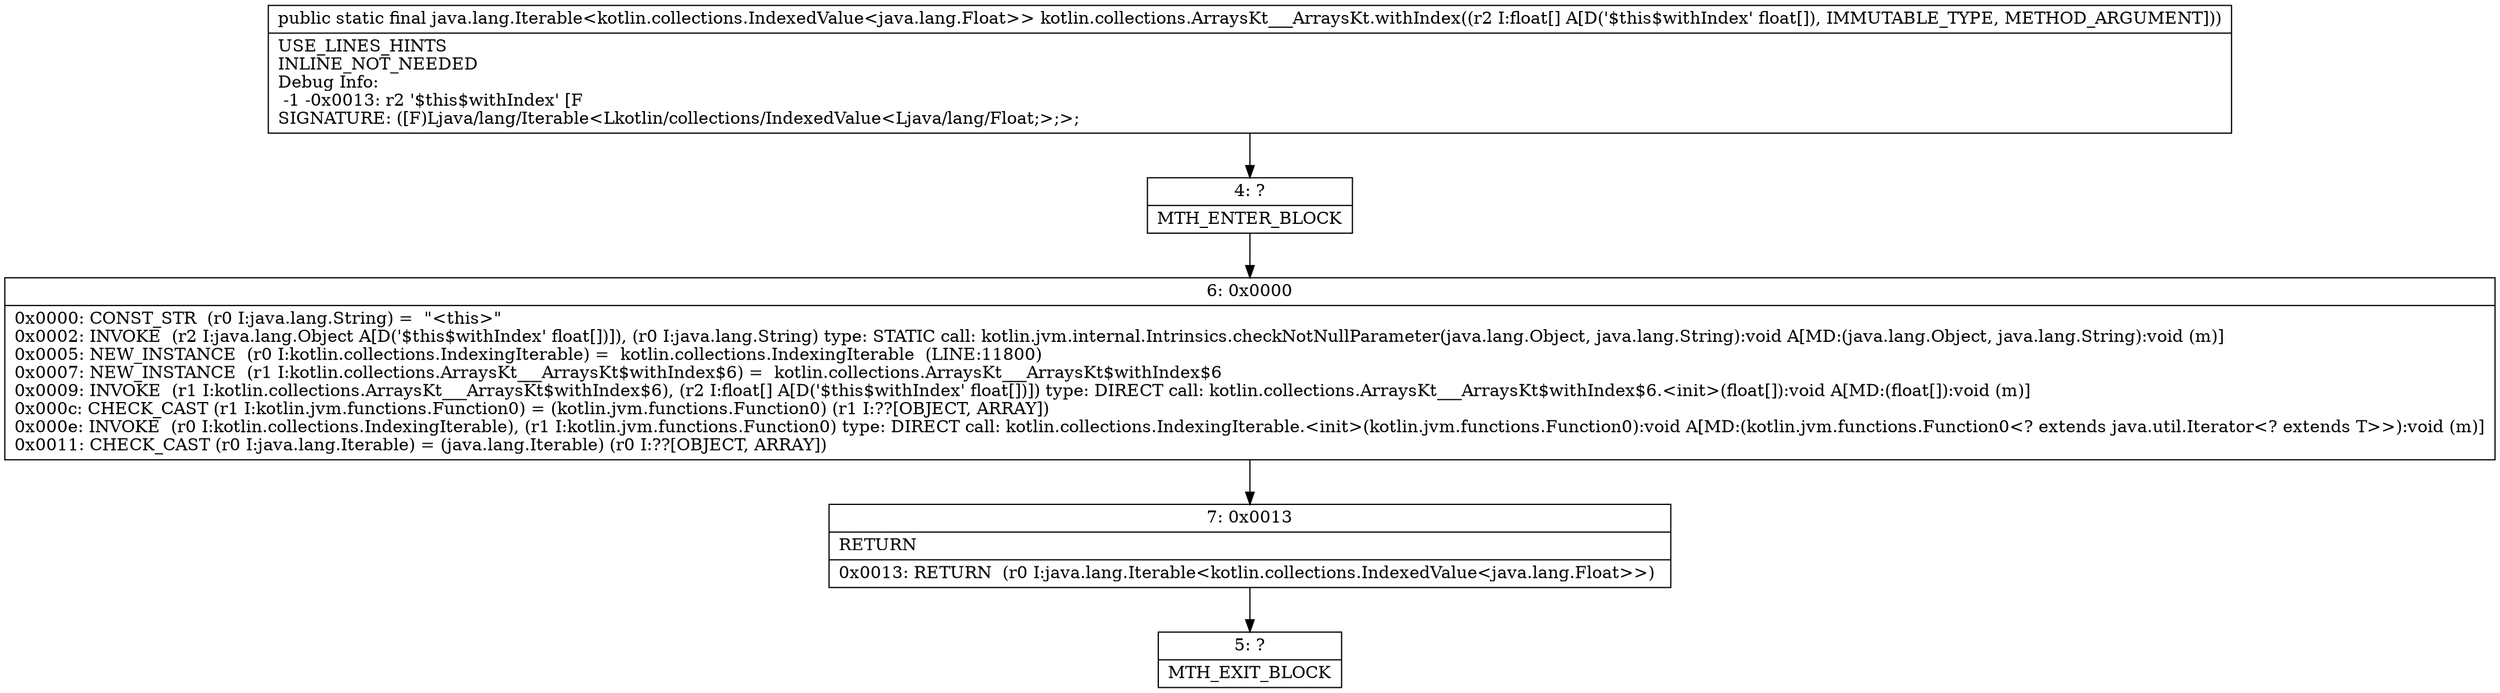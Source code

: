 digraph "CFG forkotlin.collections.ArraysKt___ArraysKt.withIndex([F)Ljava\/lang\/Iterable;" {
Node_4 [shape=record,label="{4\:\ ?|MTH_ENTER_BLOCK\l}"];
Node_6 [shape=record,label="{6\:\ 0x0000|0x0000: CONST_STR  (r0 I:java.lang.String) =  \"\<this\>\" \l0x0002: INVOKE  (r2 I:java.lang.Object A[D('$this$withIndex' float[])]), (r0 I:java.lang.String) type: STATIC call: kotlin.jvm.internal.Intrinsics.checkNotNullParameter(java.lang.Object, java.lang.String):void A[MD:(java.lang.Object, java.lang.String):void (m)]\l0x0005: NEW_INSTANCE  (r0 I:kotlin.collections.IndexingIterable) =  kotlin.collections.IndexingIterable  (LINE:11800)\l0x0007: NEW_INSTANCE  (r1 I:kotlin.collections.ArraysKt___ArraysKt$withIndex$6) =  kotlin.collections.ArraysKt___ArraysKt$withIndex$6 \l0x0009: INVOKE  (r1 I:kotlin.collections.ArraysKt___ArraysKt$withIndex$6), (r2 I:float[] A[D('$this$withIndex' float[])]) type: DIRECT call: kotlin.collections.ArraysKt___ArraysKt$withIndex$6.\<init\>(float[]):void A[MD:(float[]):void (m)]\l0x000c: CHECK_CAST (r1 I:kotlin.jvm.functions.Function0) = (kotlin.jvm.functions.Function0) (r1 I:??[OBJECT, ARRAY]) \l0x000e: INVOKE  (r0 I:kotlin.collections.IndexingIterable), (r1 I:kotlin.jvm.functions.Function0) type: DIRECT call: kotlin.collections.IndexingIterable.\<init\>(kotlin.jvm.functions.Function0):void A[MD:(kotlin.jvm.functions.Function0\<? extends java.util.Iterator\<? extends T\>\>):void (m)]\l0x0011: CHECK_CAST (r0 I:java.lang.Iterable) = (java.lang.Iterable) (r0 I:??[OBJECT, ARRAY]) \l}"];
Node_7 [shape=record,label="{7\:\ 0x0013|RETURN\l|0x0013: RETURN  (r0 I:java.lang.Iterable\<kotlin.collections.IndexedValue\<java.lang.Float\>\>) \l}"];
Node_5 [shape=record,label="{5\:\ ?|MTH_EXIT_BLOCK\l}"];
MethodNode[shape=record,label="{public static final java.lang.Iterable\<kotlin.collections.IndexedValue\<java.lang.Float\>\> kotlin.collections.ArraysKt___ArraysKt.withIndex((r2 I:float[] A[D('$this$withIndex' float[]), IMMUTABLE_TYPE, METHOD_ARGUMENT]))  | USE_LINES_HINTS\lINLINE_NOT_NEEDED\lDebug Info:\l  \-1 \-0x0013: r2 '$this$withIndex' [F\lSIGNATURE: ([F)Ljava\/lang\/Iterable\<Lkotlin\/collections\/IndexedValue\<Ljava\/lang\/Float;\>;\>;\l}"];
MethodNode -> Node_4;Node_4 -> Node_6;
Node_6 -> Node_7;
Node_7 -> Node_5;
}


